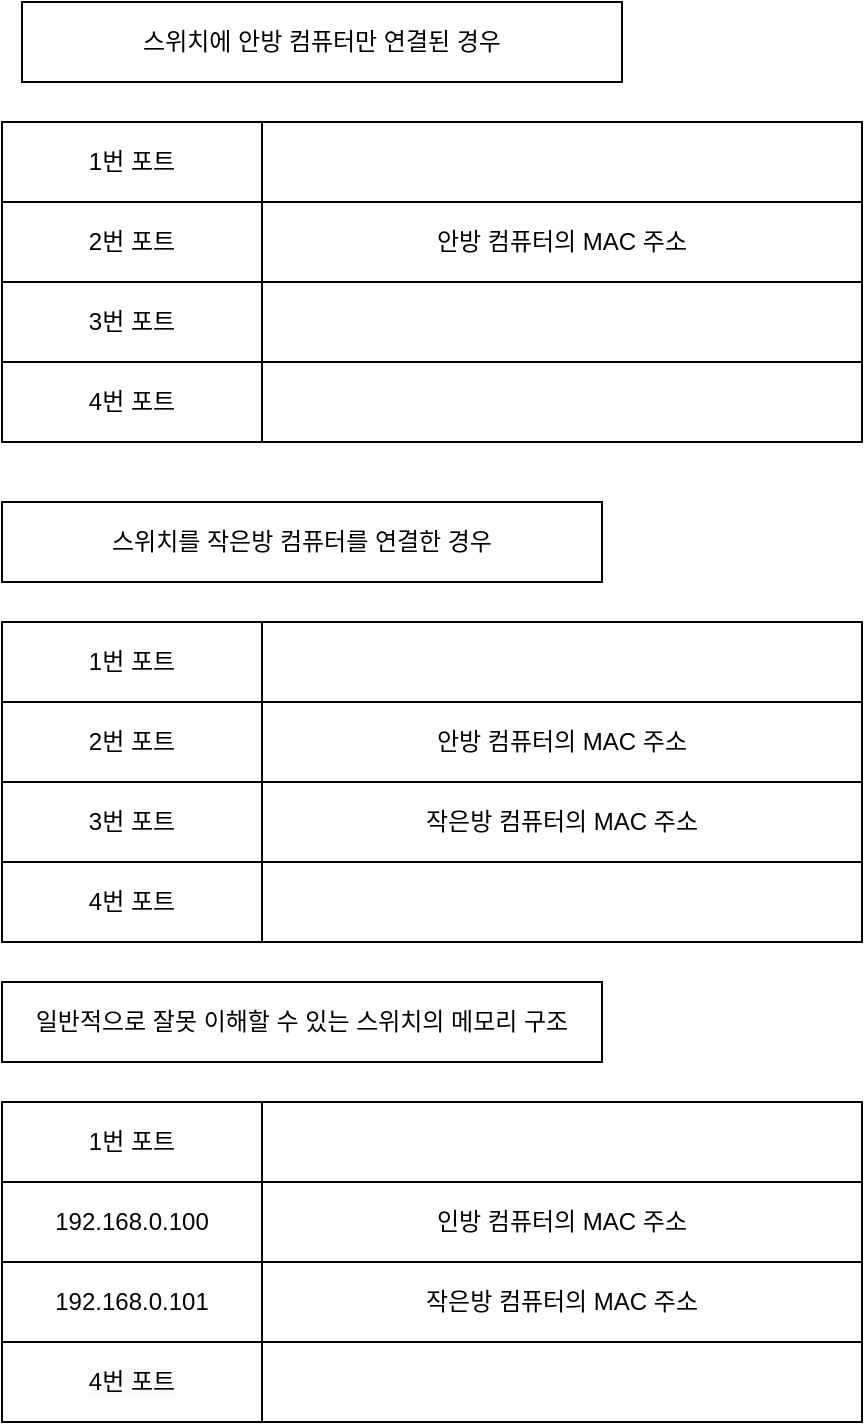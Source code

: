 <mxfile version="15.2.1" type="github">
  <diagram id="3jQiQct74O-YrrSJR4Z7" name="Page-1">
    <mxGraphModel dx="1684" dy="865" grid="1" gridSize="10" guides="1" tooltips="1" connect="1" arrows="1" fold="1" page="1" pageScale="1" pageWidth="827" pageHeight="1169" math="0" shadow="0">
      <root>
        <mxCell id="0" />
        <mxCell id="1" parent="0" />
        <mxCell id="nzWyNFRZSATG4LxgQZLB-1" value="" style="rounded=0;whiteSpace=wrap;html=1;" vertex="1" parent="1">
          <mxGeometry x="150" y="60" width="300" height="40" as="geometry" />
        </mxCell>
        <mxCell id="nzWyNFRZSATG4LxgQZLB-2" value="안방 컴퓨터의 MAC 주소" style="rounded=0;whiteSpace=wrap;html=1;" vertex="1" parent="1">
          <mxGeometry x="150" y="100" width="300" height="40" as="geometry" />
        </mxCell>
        <mxCell id="nzWyNFRZSATG4LxgQZLB-3" value="" style="rounded=0;whiteSpace=wrap;html=1;" vertex="1" parent="1">
          <mxGeometry x="150" y="140" width="300" height="40" as="geometry" />
        </mxCell>
        <mxCell id="nzWyNFRZSATG4LxgQZLB-4" value="" style="rounded=0;whiteSpace=wrap;html=1;" vertex="1" parent="1">
          <mxGeometry x="150" y="180" width="300" height="40" as="geometry" />
        </mxCell>
        <mxCell id="nzWyNFRZSATG4LxgQZLB-5" value="1번 포트" style="rounded=0;whiteSpace=wrap;html=1;" vertex="1" parent="1">
          <mxGeometry x="20" y="60" width="130" height="40" as="geometry" />
        </mxCell>
        <mxCell id="nzWyNFRZSATG4LxgQZLB-6" value="2번 포트" style="rounded=0;whiteSpace=wrap;html=1;" vertex="1" parent="1">
          <mxGeometry x="20" y="100" width="130" height="40" as="geometry" />
        </mxCell>
        <mxCell id="nzWyNFRZSATG4LxgQZLB-7" value="3번 포트" style="rounded=0;whiteSpace=wrap;html=1;" vertex="1" parent="1">
          <mxGeometry x="20" y="140" width="130" height="40" as="geometry" />
        </mxCell>
        <mxCell id="nzWyNFRZSATG4LxgQZLB-8" value="&lt;span&gt;4번 포트&lt;/span&gt;" style="rounded=0;whiteSpace=wrap;html=1;" vertex="1" parent="1">
          <mxGeometry x="20" y="180" width="130" height="40" as="geometry" />
        </mxCell>
        <mxCell id="nzWyNFRZSATG4LxgQZLB-9" value="" style="rounded=0;whiteSpace=wrap;html=1;" vertex="1" parent="1">
          <mxGeometry x="150" y="310" width="300" height="40" as="geometry" />
        </mxCell>
        <mxCell id="nzWyNFRZSATG4LxgQZLB-10" value="안방 컴퓨터의 MAC 주소" style="rounded=0;whiteSpace=wrap;html=1;" vertex="1" parent="1">
          <mxGeometry x="150" y="350" width="300" height="40" as="geometry" />
        </mxCell>
        <mxCell id="nzWyNFRZSATG4LxgQZLB-11" value="작은방 컴퓨터의 MAC 주소" style="rounded=0;whiteSpace=wrap;html=1;" vertex="1" parent="1">
          <mxGeometry x="150" y="390" width="300" height="40" as="geometry" />
        </mxCell>
        <mxCell id="nzWyNFRZSATG4LxgQZLB-12" value="" style="rounded=0;whiteSpace=wrap;html=1;" vertex="1" parent="1">
          <mxGeometry x="150" y="430" width="300" height="40" as="geometry" />
        </mxCell>
        <mxCell id="nzWyNFRZSATG4LxgQZLB-13" value="1번 포트" style="rounded=0;whiteSpace=wrap;html=1;" vertex="1" parent="1">
          <mxGeometry x="20" y="310" width="130" height="40" as="geometry" />
        </mxCell>
        <mxCell id="nzWyNFRZSATG4LxgQZLB-14" value="&lt;span&gt;2번 포트&lt;/span&gt;" style="rounded=0;whiteSpace=wrap;html=1;" vertex="1" parent="1">
          <mxGeometry x="20" y="350" width="130" height="40" as="geometry" />
        </mxCell>
        <mxCell id="nzWyNFRZSATG4LxgQZLB-15" value="&lt;span&gt;3번 포트&lt;/span&gt;" style="rounded=0;whiteSpace=wrap;html=1;" vertex="1" parent="1">
          <mxGeometry x="20" y="390" width="130" height="40" as="geometry" />
        </mxCell>
        <mxCell id="nzWyNFRZSATG4LxgQZLB-16" value="&lt;span&gt;4번 포트&lt;/span&gt;" style="rounded=0;whiteSpace=wrap;html=1;" vertex="1" parent="1">
          <mxGeometry x="20" y="430" width="130" height="40" as="geometry" />
        </mxCell>
        <mxCell id="nzWyNFRZSATG4LxgQZLB-17" value="" style="rounded=0;whiteSpace=wrap;html=1;" vertex="1" parent="1">
          <mxGeometry x="150" y="550" width="300" height="40" as="geometry" />
        </mxCell>
        <mxCell id="nzWyNFRZSATG4LxgQZLB-18" value="인방 컴퓨터의 MAC 주소" style="rounded=0;whiteSpace=wrap;html=1;" vertex="1" parent="1">
          <mxGeometry x="150" y="590" width="300" height="40" as="geometry" />
        </mxCell>
        <mxCell id="nzWyNFRZSATG4LxgQZLB-19" value="작은방 컴퓨터의 MAC 주소" style="rounded=0;whiteSpace=wrap;html=1;" vertex="1" parent="1">
          <mxGeometry x="150" y="630" width="300" height="40" as="geometry" />
        </mxCell>
        <mxCell id="nzWyNFRZSATG4LxgQZLB-20" value="" style="rounded=0;whiteSpace=wrap;html=1;" vertex="1" parent="1">
          <mxGeometry x="150" y="670" width="300" height="40" as="geometry" />
        </mxCell>
        <mxCell id="nzWyNFRZSATG4LxgQZLB-21" value="1번 포트" style="rounded=0;whiteSpace=wrap;html=1;" vertex="1" parent="1">
          <mxGeometry x="20" y="550" width="130" height="40" as="geometry" />
        </mxCell>
        <mxCell id="nzWyNFRZSATG4LxgQZLB-22" value="192.168.0.100" style="rounded=0;whiteSpace=wrap;html=1;" vertex="1" parent="1">
          <mxGeometry x="20" y="590" width="130" height="40" as="geometry" />
        </mxCell>
        <mxCell id="nzWyNFRZSATG4LxgQZLB-23" value="192.168.0.101" style="rounded=0;whiteSpace=wrap;html=1;" vertex="1" parent="1">
          <mxGeometry x="20" y="630" width="130" height="40" as="geometry" />
        </mxCell>
        <mxCell id="nzWyNFRZSATG4LxgQZLB-24" value="&lt;span style=&quot;color: rgb(0 , 0 , 0) ; font-family: &amp;#34;helvetica&amp;#34; ; font-size: 12px ; font-style: normal ; font-weight: 400 ; letter-spacing: normal ; text-align: center ; text-indent: 0px ; text-transform: none ; word-spacing: 0px ; background-color: rgb(248 , 249 , 250) ; display: inline ; float: none&quot;&gt;4번 포트&lt;/span&gt;" style="rounded=0;whiteSpace=wrap;html=1;" vertex="1" parent="1">
          <mxGeometry x="20" y="670" width="130" height="40" as="geometry" />
        </mxCell>
        <mxCell id="nzWyNFRZSATG4LxgQZLB-25" value="스위치를 작은방 컴퓨터를 연결한 경우" style="rounded=0;whiteSpace=wrap;html=1;" vertex="1" parent="1">
          <mxGeometry x="20" y="250" width="300" height="40" as="geometry" />
        </mxCell>
        <mxCell id="nzWyNFRZSATG4LxgQZLB-26" value="일반적으로 잘못 이해할 수 있는 스위치의 메모리 구조" style="rounded=0;whiteSpace=wrap;html=1;" vertex="1" parent="1">
          <mxGeometry x="20" y="490" width="300" height="40" as="geometry" />
        </mxCell>
        <mxCell id="nzWyNFRZSATG4LxgQZLB-27" value="스위치에 안방 컴퓨터만 연결된 경우" style="rounded=0;whiteSpace=wrap;html=1;" vertex="1" parent="1">
          <mxGeometry x="30" width="300" height="40" as="geometry" />
        </mxCell>
      </root>
    </mxGraphModel>
  </diagram>
</mxfile>
